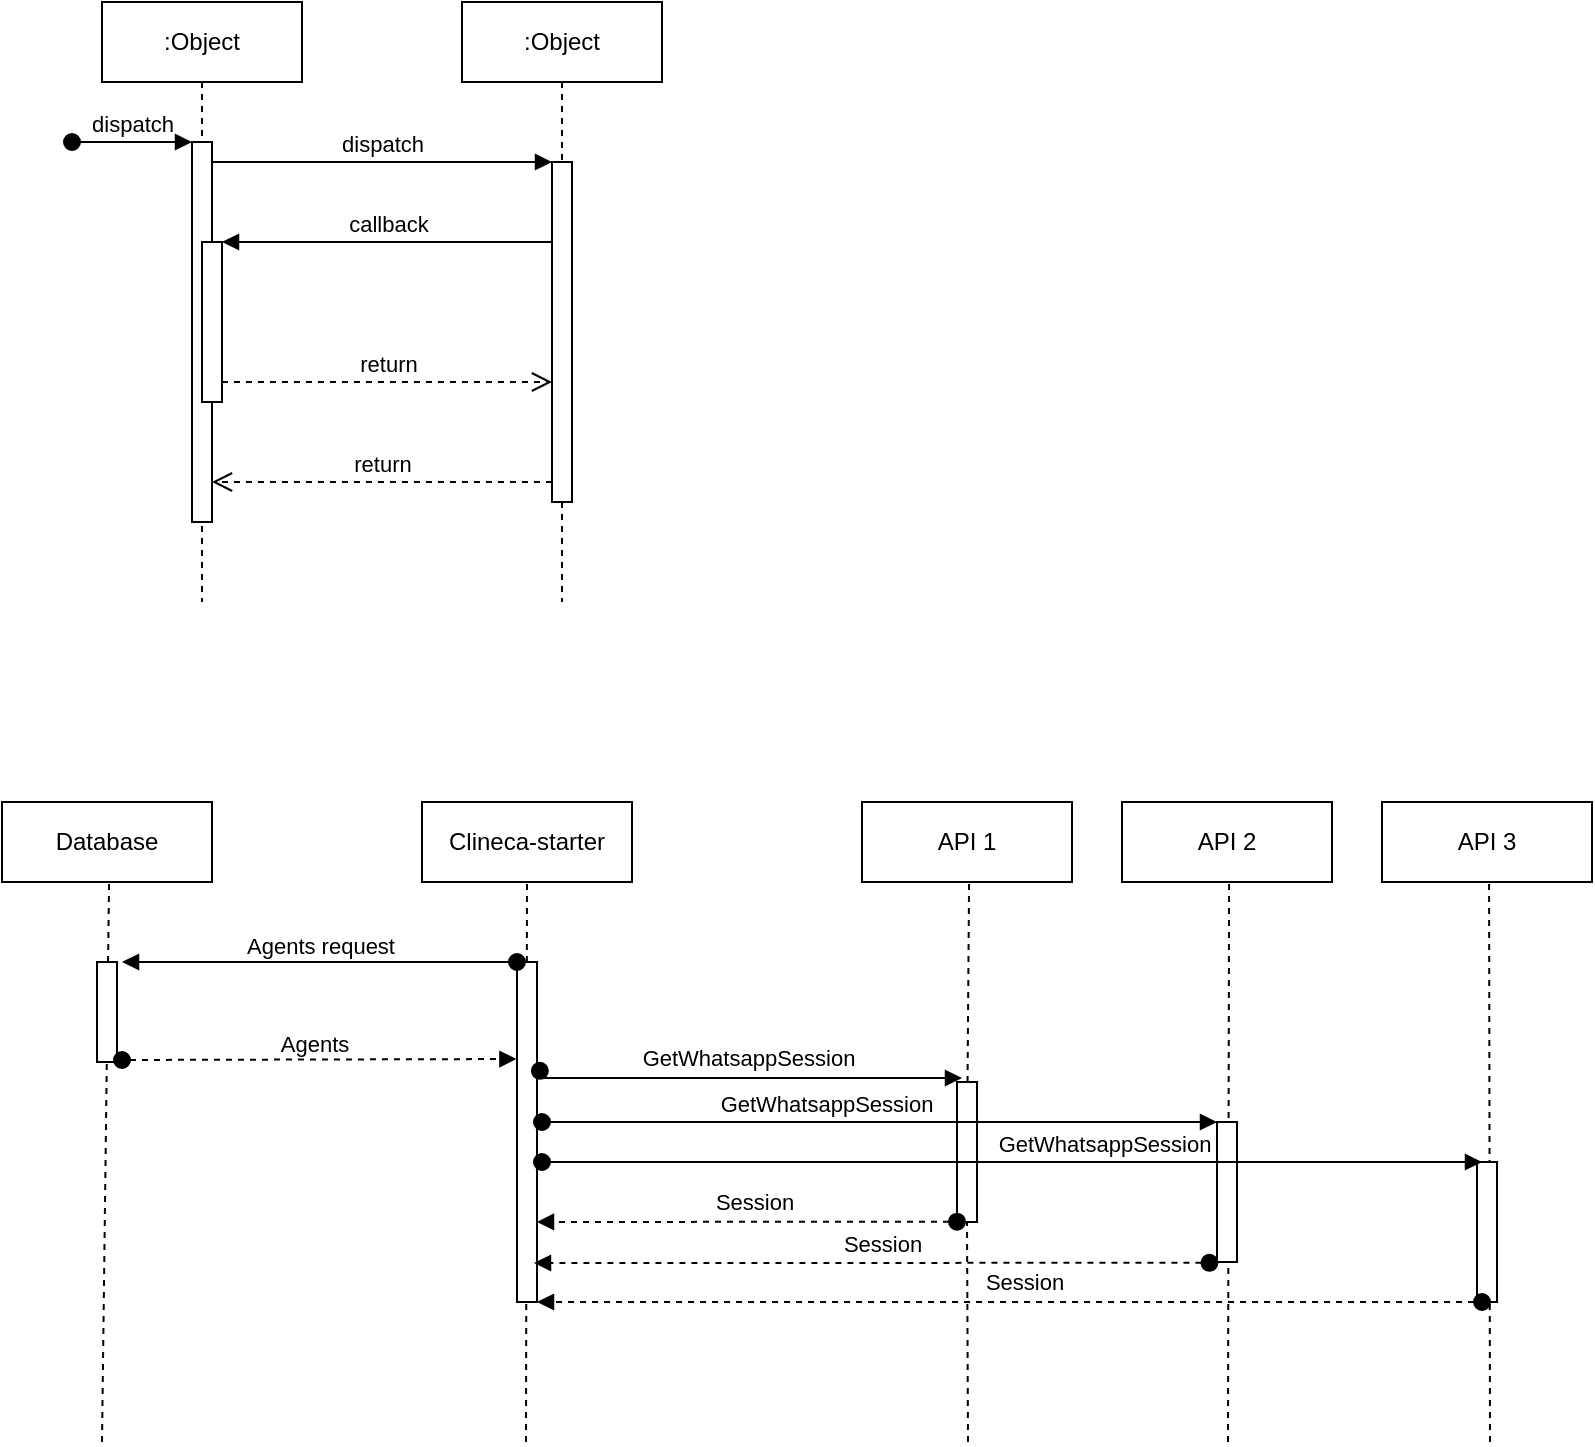 <mxfile version="23.1.6" type="github">
  <diagram name="Page-1" id="2YBvvXClWsGukQMizWep">
    <mxGraphModel dx="1740" dy="390" grid="1" gridSize="10" guides="1" tooltips="1" connect="1" arrows="1" fold="1" page="1" pageScale="1" pageWidth="850" pageHeight="1100" math="0" shadow="0">
      <root>
        <mxCell id="0" />
        <mxCell id="1" parent="0" />
        <mxCell id="aM9ryv3xv72pqoxQDRHE-1" value=":Object" style="shape=umlLifeline;perimeter=lifelinePerimeter;whiteSpace=wrap;html=1;container=0;dropTarget=0;collapsible=0;recursiveResize=0;outlineConnect=0;portConstraint=eastwest;newEdgeStyle={&quot;edgeStyle&quot;:&quot;elbowEdgeStyle&quot;,&quot;elbow&quot;:&quot;vertical&quot;,&quot;curved&quot;:0,&quot;rounded&quot;:0};" parent="1" vertex="1">
          <mxGeometry x="40" y="40" width="100" height="300" as="geometry" />
        </mxCell>
        <mxCell id="aM9ryv3xv72pqoxQDRHE-2" value="" style="html=1;points=[];perimeter=orthogonalPerimeter;outlineConnect=0;targetShapes=umlLifeline;portConstraint=eastwest;newEdgeStyle={&quot;edgeStyle&quot;:&quot;elbowEdgeStyle&quot;,&quot;elbow&quot;:&quot;vertical&quot;,&quot;curved&quot;:0,&quot;rounded&quot;:0};" parent="aM9ryv3xv72pqoxQDRHE-1" vertex="1">
          <mxGeometry x="45" y="70" width="10" height="190" as="geometry" />
        </mxCell>
        <mxCell id="aM9ryv3xv72pqoxQDRHE-3" value="dispatch" style="html=1;verticalAlign=bottom;startArrow=oval;endArrow=block;startSize=8;edgeStyle=elbowEdgeStyle;elbow=vertical;curved=0;rounded=0;" parent="aM9ryv3xv72pqoxQDRHE-1" target="aM9ryv3xv72pqoxQDRHE-2" edge="1">
          <mxGeometry relative="1" as="geometry">
            <mxPoint x="-15" y="70" as="sourcePoint" />
          </mxGeometry>
        </mxCell>
        <mxCell id="aM9ryv3xv72pqoxQDRHE-4" value="" style="html=1;points=[];perimeter=orthogonalPerimeter;outlineConnect=0;targetShapes=umlLifeline;portConstraint=eastwest;newEdgeStyle={&quot;edgeStyle&quot;:&quot;elbowEdgeStyle&quot;,&quot;elbow&quot;:&quot;vertical&quot;,&quot;curved&quot;:0,&quot;rounded&quot;:0};" parent="aM9ryv3xv72pqoxQDRHE-1" vertex="1">
          <mxGeometry x="50" y="120" width="10" height="80" as="geometry" />
        </mxCell>
        <mxCell id="aM9ryv3xv72pqoxQDRHE-5" value=":Object" style="shape=umlLifeline;perimeter=lifelinePerimeter;whiteSpace=wrap;html=1;container=0;dropTarget=0;collapsible=0;recursiveResize=0;outlineConnect=0;portConstraint=eastwest;newEdgeStyle={&quot;edgeStyle&quot;:&quot;elbowEdgeStyle&quot;,&quot;elbow&quot;:&quot;vertical&quot;,&quot;curved&quot;:0,&quot;rounded&quot;:0};" parent="1" vertex="1">
          <mxGeometry x="220" y="40" width="100" height="300" as="geometry" />
        </mxCell>
        <mxCell id="aM9ryv3xv72pqoxQDRHE-6" value="" style="html=1;points=[];perimeter=orthogonalPerimeter;outlineConnect=0;targetShapes=umlLifeline;portConstraint=eastwest;newEdgeStyle={&quot;edgeStyle&quot;:&quot;elbowEdgeStyle&quot;,&quot;elbow&quot;:&quot;vertical&quot;,&quot;curved&quot;:0,&quot;rounded&quot;:0};" parent="aM9ryv3xv72pqoxQDRHE-5" vertex="1">
          <mxGeometry x="45" y="80" width="10" height="170" as="geometry" />
        </mxCell>
        <mxCell id="aM9ryv3xv72pqoxQDRHE-7" value="dispatch" style="html=1;verticalAlign=bottom;endArrow=block;edgeStyle=elbowEdgeStyle;elbow=vertical;curved=0;rounded=0;" parent="1" source="aM9ryv3xv72pqoxQDRHE-2" target="aM9ryv3xv72pqoxQDRHE-6" edge="1">
          <mxGeometry relative="1" as="geometry">
            <mxPoint x="195" y="130" as="sourcePoint" />
            <Array as="points">
              <mxPoint x="180" y="120" />
            </Array>
          </mxGeometry>
        </mxCell>
        <mxCell id="aM9ryv3xv72pqoxQDRHE-8" value="return" style="html=1;verticalAlign=bottom;endArrow=open;dashed=1;endSize=8;edgeStyle=elbowEdgeStyle;elbow=vertical;curved=0;rounded=0;" parent="1" source="aM9ryv3xv72pqoxQDRHE-6" target="aM9ryv3xv72pqoxQDRHE-2" edge="1">
          <mxGeometry relative="1" as="geometry">
            <mxPoint x="195" y="205" as="targetPoint" />
            <Array as="points">
              <mxPoint x="190" y="280" />
            </Array>
          </mxGeometry>
        </mxCell>
        <mxCell id="aM9ryv3xv72pqoxQDRHE-9" value="callback" style="html=1;verticalAlign=bottom;endArrow=block;edgeStyle=elbowEdgeStyle;elbow=vertical;curved=0;rounded=0;" parent="1" source="aM9ryv3xv72pqoxQDRHE-6" target="aM9ryv3xv72pqoxQDRHE-4" edge="1">
          <mxGeometry relative="1" as="geometry">
            <mxPoint x="175" y="160" as="sourcePoint" />
            <Array as="points">
              <mxPoint x="190" y="160" />
            </Array>
          </mxGeometry>
        </mxCell>
        <mxCell id="aM9ryv3xv72pqoxQDRHE-10" value="return" style="html=1;verticalAlign=bottom;endArrow=open;dashed=1;endSize=8;edgeStyle=elbowEdgeStyle;elbow=vertical;curved=0;rounded=0;" parent="1" source="aM9ryv3xv72pqoxQDRHE-4" target="aM9ryv3xv72pqoxQDRHE-6" edge="1">
          <mxGeometry relative="1" as="geometry">
            <mxPoint x="175" y="235" as="targetPoint" />
            <Array as="points">
              <mxPoint x="180" y="230" />
            </Array>
          </mxGeometry>
        </mxCell>
        <mxCell id="0FKoGiFX31I3kZRtYl2l-1" value="Database" style="rounded=0;whiteSpace=wrap;html=1;" parent="1" vertex="1">
          <mxGeometry x="-10" y="440" width="105" height="40" as="geometry" />
        </mxCell>
        <mxCell id="0FKoGiFX31I3kZRtYl2l-2" value="Clineca-starter" style="rounded=0;whiteSpace=wrap;html=1;" parent="1" vertex="1">
          <mxGeometry x="200" y="440" width="105" height="40" as="geometry" />
        </mxCell>
        <mxCell id="0FKoGiFX31I3kZRtYl2l-3" value="" style="endArrow=none;dashed=1;html=1;rounded=0;entryX=0.5;entryY=1;entryDx=0;entryDy=0;" parent="1" target="0FKoGiFX31I3kZRtYl2l-2" edge="1">
          <mxGeometry width="50" height="50" relative="1" as="geometry">
            <mxPoint x="252" y="760" as="sourcePoint" />
            <mxPoint x="280" y="525" as="targetPoint" />
          </mxGeometry>
        </mxCell>
        <mxCell id="0FKoGiFX31I3kZRtYl2l-4" value="" style="endArrow=none;dashed=1;html=1;rounded=0;entryX=0.5;entryY=1;entryDx=0;entryDy=0;" parent="1" edge="1">
          <mxGeometry width="50" height="50" relative="1" as="geometry">
            <mxPoint x="40" y="760" as="sourcePoint" />
            <mxPoint x="43.54" y="480" as="targetPoint" />
          </mxGeometry>
        </mxCell>
        <mxCell id="0FKoGiFX31I3kZRtYl2l-5" value="" style="rounded=0;whiteSpace=wrap;html=1;" parent="1" vertex="1">
          <mxGeometry x="37.5" y="520" width="10" height="50" as="geometry" />
        </mxCell>
        <mxCell id="0FKoGiFX31I3kZRtYl2l-10" value="" style="rounded=0;whiteSpace=wrap;html=1;" parent="1" vertex="1">
          <mxGeometry x="247.5" y="520" width="10" height="170" as="geometry" />
        </mxCell>
        <mxCell id="0FKoGiFX31I3kZRtYl2l-11" value="API 1" style="rounded=0;whiteSpace=wrap;html=1;" parent="1" vertex="1">
          <mxGeometry x="420" y="440" width="105" height="40" as="geometry" />
        </mxCell>
        <mxCell id="0FKoGiFX31I3kZRtYl2l-12" value="API 2" style="rounded=0;whiteSpace=wrap;html=1;" parent="1" vertex="1">
          <mxGeometry x="550" y="440" width="105" height="40" as="geometry" />
        </mxCell>
        <mxCell id="0FKoGiFX31I3kZRtYl2l-13" value="API 3" style="rounded=0;whiteSpace=wrap;html=1;" parent="1" vertex="1">
          <mxGeometry x="680" y="440" width="105" height="40" as="geometry" />
        </mxCell>
        <mxCell id="0FKoGiFX31I3kZRtYl2l-15" value="Agents" style="html=1;verticalAlign=bottom;startArrow=oval;endArrow=block;startSize=8;edgeStyle=elbowEdgeStyle;elbow=vertical;curved=0;rounded=0;dashed=1;entryX=-0.029;entryY=0.282;entryDx=0;entryDy=0;entryPerimeter=0;" parent="1" target="0FKoGiFX31I3kZRtYl2l-10" edge="1">
          <mxGeometry x="-0.032" y="-1" relative="1" as="geometry">
            <mxPoint x="50" y="569" as="sourcePoint" />
            <mxPoint x="240" y="569" as="targetPoint" />
            <mxPoint as="offset" />
          </mxGeometry>
        </mxCell>
        <mxCell id="0FKoGiFX31I3kZRtYl2l-17" value="" style="endArrow=none;dashed=1;html=1;rounded=0;entryX=0.5;entryY=1;entryDx=0;entryDy=0;" parent="1" source="0FKoGiFX31I3kZRtYl2l-20" edge="1">
          <mxGeometry width="50" height="50" relative="1" as="geometry">
            <mxPoint x="471.46" y="750" as="sourcePoint" />
            <mxPoint x="473.54" y="480" as="targetPoint" />
          </mxGeometry>
        </mxCell>
        <mxCell id="0FKoGiFX31I3kZRtYl2l-18" value="" style="endArrow=none;dashed=1;html=1;rounded=0;entryX=0.5;entryY=1;entryDx=0;entryDy=0;" parent="1" edge="1">
          <mxGeometry width="50" height="50" relative="1" as="geometry">
            <mxPoint x="603" y="760" as="sourcePoint" />
            <mxPoint x="603.54" y="480" as="targetPoint" />
          </mxGeometry>
        </mxCell>
        <mxCell id="0FKoGiFX31I3kZRtYl2l-19" value="" style="endArrow=none;dashed=1;html=1;rounded=0;entryX=0.5;entryY=1;entryDx=0;entryDy=0;" parent="1" edge="1">
          <mxGeometry width="50" height="50" relative="1" as="geometry">
            <mxPoint x="734" y="760" as="sourcePoint" />
            <mxPoint x="733.54" y="480" as="targetPoint" />
          </mxGeometry>
        </mxCell>
        <mxCell id="0FKoGiFX31I3kZRtYl2l-21" value="" style="endArrow=none;dashed=1;html=1;rounded=0;entryX=0.5;entryY=1;entryDx=0;entryDy=0;" parent="1" target="0FKoGiFX31I3kZRtYl2l-20" edge="1">
          <mxGeometry width="50" height="50" relative="1" as="geometry">
            <mxPoint x="473" y="760" as="sourcePoint" />
            <mxPoint x="473.54" y="480" as="targetPoint" />
          </mxGeometry>
        </mxCell>
        <mxCell id="0FKoGiFX31I3kZRtYl2l-20" value="" style="rounded=0;whiteSpace=wrap;html=1;" parent="1" vertex="1">
          <mxGeometry x="467.5" y="580" width="10" height="70" as="geometry" />
        </mxCell>
        <mxCell id="0FKoGiFX31I3kZRtYl2l-22" value="Agents request" style="html=1;verticalAlign=bottom;startArrow=oval;endArrow=block;startSize=8;edgeStyle=elbowEdgeStyle;elbow=vertical;curved=0;rounded=0;exitX=0;exitY=0;exitDx=0;exitDy=0;" parent="1" source="0FKoGiFX31I3kZRtYl2l-10" edge="1">
          <mxGeometry x="0.005" y="1" relative="1" as="geometry">
            <mxPoint x="140" y="520" as="sourcePoint" />
            <mxPoint x="50" y="520" as="targetPoint" />
            <mxPoint as="offset" />
          </mxGeometry>
        </mxCell>
        <mxCell id="0FKoGiFX31I3kZRtYl2l-23" value="" style="rounded=0;whiteSpace=wrap;html=1;" parent="1" vertex="1">
          <mxGeometry x="597.5" y="600" width="10" height="70" as="geometry" />
        </mxCell>
        <mxCell id="0FKoGiFX31I3kZRtYl2l-25" value="" style="rounded=0;whiteSpace=wrap;html=1;" parent="1" vertex="1">
          <mxGeometry x="727.5" y="620" width="10" height="70" as="geometry" />
        </mxCell>
        <mxCell id="0FKoGiFX31I3kZRtYl2l-27" value="GetWhatsappSession" style="html=1;verticalAlign=bottom;startArrow=oval;endArrow=block;startSize=8;edgeStyle=elbowEdgeStyle;elbow=vertical;curved=0;rounded=0;exitX=1.143;exitY=0.32;exitDx=0;exitDy=0;exitPerimeter=0;" parent="1" source="0FKoGiFX31I3kZRtYl2l-10" edge="1">
          <mxGeometry x="0.005" y="1" relative="1" as="geometry">
            <mxPoint x="369" y="620" as="sourcePoint" />
            <mxPoint x="470" y="578" as="targetPoint" />
            <mxPoint as="offset" />
            <Array as="points">
              <mxPoint x="320" y="578" />
            </Array>
          </mxGeometry>
        </mxCell>
        <mxCell id="0FKoGiFX31I3kZRtYl2l-29" value="GetWhatsappSession" style="html=1;verticalAlign=bottom;startArrow=oval;endArrow=block;startSize=8;edgeStyle=elbowEdgeStyle;elbow=vertical;curved=0;rounded=0;entryX=0;entryY=0;entryDx=0;entryDy=0;" parent="1" target="0FKoGiFX31I3kZRtYl2l-23" edge="1">
          <mxGeometry x="-0.162" relative="1" as="geometry">
            <mxPoint x="260" y="600" as="sourcePoint" />
            <mxPoint x="471.5" y="602" as="targetPoint" />
            <mxPoint as="offset" />
            <Array as="points">
              <mxPoint x="318.5" y="600" />
            </Array>
          </mxGeometry>
        </mxCell>
        <mxCell id="0FKoGiFX31I3kZRtYl2l-30" value="GetWhatsappSession" style="html=1;verticalAlign=bottom;startArrow=oval;endArrow=block;startSize=8;edgeStyle=elbowEdgeStyle;elbow=vertical;curved=0;rounded=0;" parent="1" edge="1">
          <mxGeometry x="0.196" relative="1" as="geometry">
            <mxPoint x="260" y="620" as="sourcePoint" />
            <mxPoint x="730" y="620" as="targetPoint" />
            <mxPoint as="offset" />
            <Array as="points">
              <mxPoint x="318.5" y="620" />
            </Array>
          </mxGeometry>
        </mxCell>
        <mxCell id="0FKoGiFX31I3kZRtYl2l-32" value="Session" style="html=1;verticalAlign=bottom;startArrow=oval;endArrow=block;startSize=8;edgeStyle=elbowEdgeStyle;elbow=vertical;curved=0;rounded=0;dashed=1;exitX=0;exitY=0.5;exitDx=0;exitDy=0;" parent="1" edge="1">
          <mxGeometry x="-0.032" y="-1" relative="1" as="geometry">
            <mxPoint x="467.5" y="649.83" as="sourcePoint" />
            <mxPoint x="257.5" y="649.83" as="targetPoint" />
            <mxPoint as="offset" />
          </mxGeometry>
        </mxCell>
        <mxCell id="0FKoGiFX31I3kZRtYl2l-33" value="Session" style="html=1;verticalAlign=bottom;startArrow=oval;endArrow=block;startSize=8;edgeStyle=elbowEdgeStyle;elbow=vertical;curved=0;rounded=0;dashed=1;exitX=0.093;exitY=0.704;exitDx=0;exitDy=0;exitPerimeter=0;entryX=1.321;entryY=0.836;entryDx=0;entryDy=0;entryPerimeter=0;" parent="1" edge="1">
          <mxGeometry x="-0.032" y="-1" relative="1" as="geometry">
            <mxPoint x="593.72" y="670.4" as="sourcePoint" />
            <mxPoint x="256.0" y="670.48" as="targetPoint" />
            <mxPoint as="offset" />
          </mxGeometry>
        </mxCell>
        <mxCell id="0FKoGiFX31I3kZRtYl2l-34" value="Session" style="html=1;verticalAlign=bottom;startArrow=oval;endArrow=block;startSize=8;edgeStyle=elbowEdgeStyle;elbow=vertical;curved=0;rounded=0;dashed=1;" parent="1" edge="1">
          <mxGeometry x="-0.032" y="-1" relative="1" as="geometry">
            <mxPoint x="730" y="690" as="sourcePoint" />
            <mxPoint x="257.5" y="690.14" as="targetPoint" />
            <mxPoint as="offset" />
          </mxGeometry>
        </mxCell>
      </root>
    </mxGraphModel>
  </diagram>
</mxfile>
